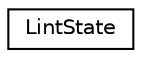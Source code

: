 digraph "Graphical Class Hierarchy"
{
 // LATEX_PDF_SIZE
  edge [fontname="Helvetica",fontsize="10",labelfontname="Helvetica",labelfontsize="10"];
  node [fontname="Helvetica",fontsize="10",shape=record];
  rankdir="LR";
  Node0 [label="LintState",height=0.2,width=0.4,color="black", fillcolor="white", style="filled",URL="$classLintState.html",tooltip=" "];
}
